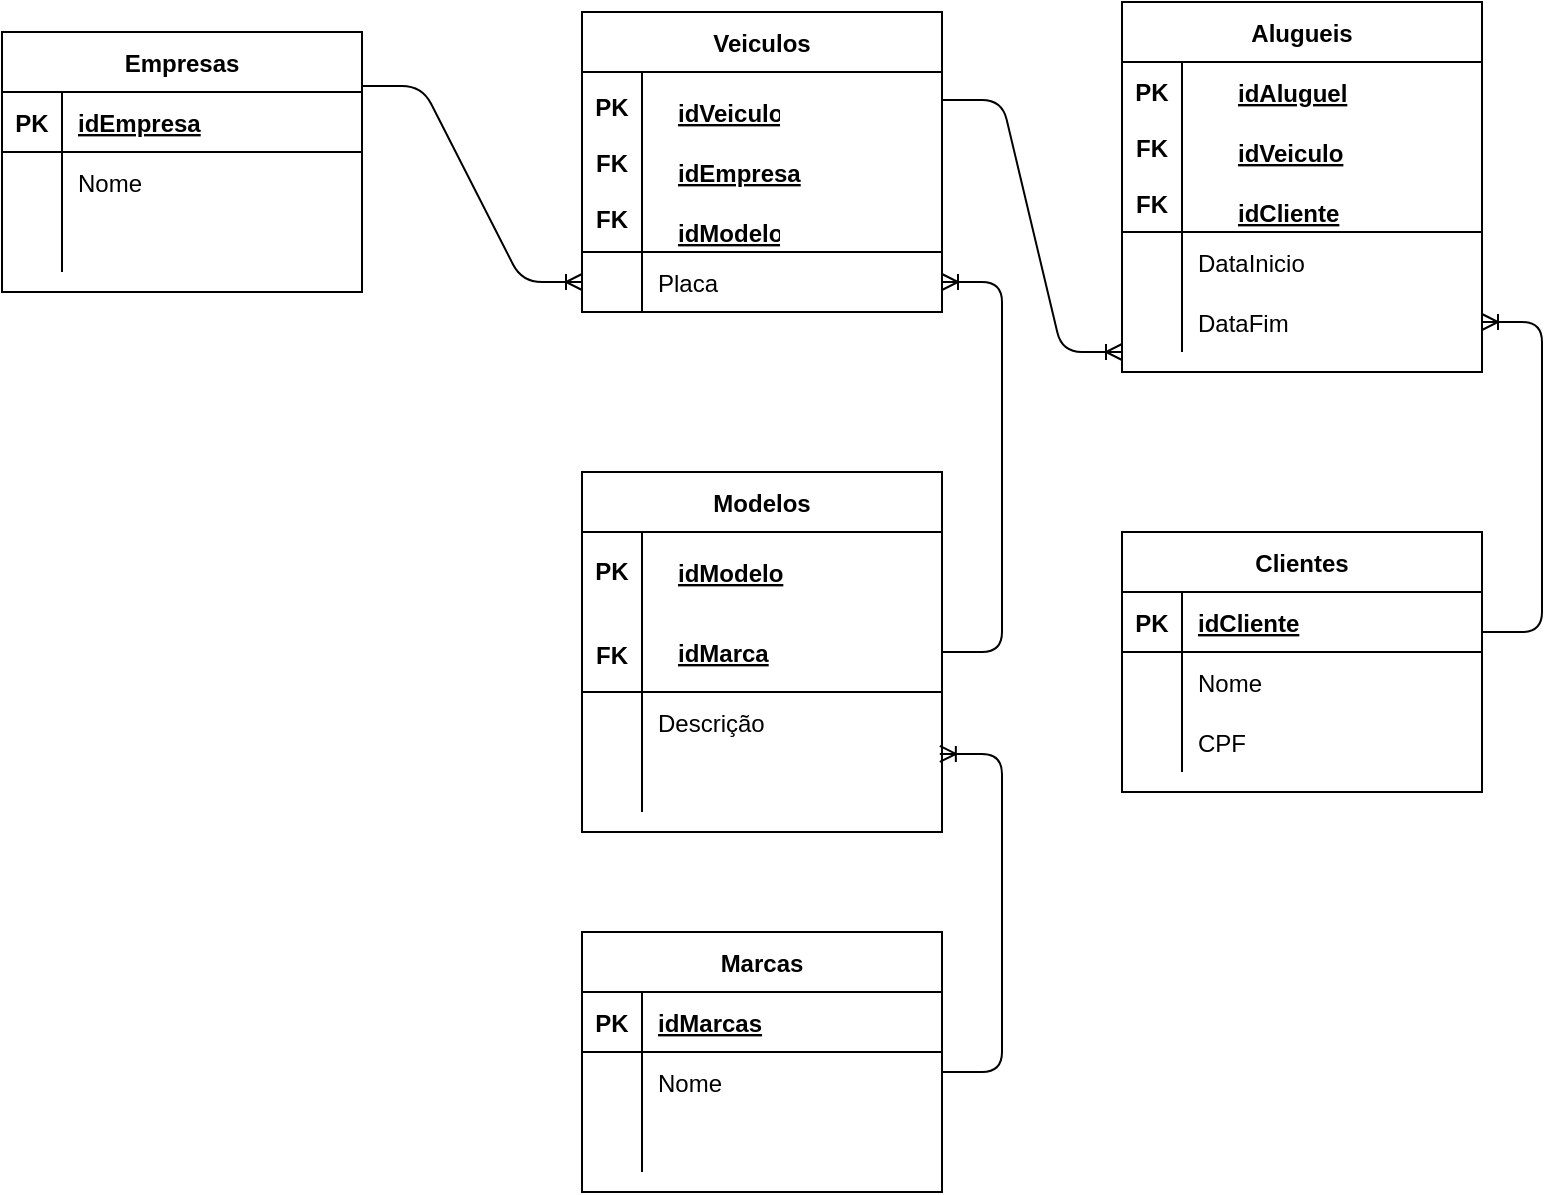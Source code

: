 <mxfile version="14.9.3" type="device"><diagram id="W6M-Yupb_MXH9gLz_sL1" name="1.2-exercicio-locadora_conceitual.drawaio"><mxGraphModel dx="942" dy="582" grid="1" gridSize="10" guides="1" tooltips="1" connect="1" arrows="1" fold="1" page="1" pageScale="1" pageWidth="827" pageHeight="1169" math="0" shadow="0"><root><mxCell id="0"/><mxCell id="1" parent="0"/><mxCell id="Q1Cda0uU-NSWN8Ff1p2P-1" value="Empresas" style="shape=table;startSize=30;container=1;collapsible=1;childLayout=tableLayout;fixedRows=1;rowLines=0;fontStyle=1;align=center;resizeLast=1;" vertex="1" parent="1"><mxGeometry x="50" y="90" width="180" height="130" as="geometry"/></mxCell><mxCell id="Q1Cda0uU-NSWN8Ff1p2P-2" value="" style="shape=partialRectangle;collapsible=0;dropTarget=0;pointerEvents=0;fillColor=none;top=0;left=0;bottom=1;right=0;points=[[0,0.5],[1,0.5]];portConstraint=eastwest;" vertex="1" parent="Q1Cda0uU-NSWN8Ff1p2P-1"><mxGeometry y="30" width="180" height="30" as="geometry"/></mxCell><mxCell id="Q1Cda0uU-NSWN8Ff1p2P-3" value="PK" style="shape=partialRectangle;connectable=0;fillColor=none;top=0;left=0;bottom=0;right=0;fontStyle=1;overflow=hidden;" vertex="1" parent="Q1Cda0uU-NSWN8Ff1p2P-2"><mxGeometry width="30" height="30" as="geometry"/></mxCell><mxCell id="Q1Cda0uU-NSWN8Ff1p2P-4" value="idEmpresa" style="shape=partialRectangle;connectable=0;fillColor=none;top=0;left=0;bottom=0;right=0;align=left;spacingLeft=6;fontStyle=5;overflow=hidden;" vertex="1" parent="Q1Cda0uU-NSWN8Ff1p2P-2"><mxGeometry x="30" width="150" height="30" as="geometry"/></mxCell><mxCell id="Q1Cda0uU-NSWN8Ff1p2P-5" value="" style="shape=partialRectangle;collapsible=0;dropTarget=0;pointerEvents=0;fillColor=none;top=0;left=0;bottom=0;right=0;points=[[0,0.5],[1,0.5]];portConstraint=eastwest;" vertex="1" parent="Q1Cda0uU-NSWN8Ff1p2P-1"><mxGeometry y="60" width="180" height="30" as="geometry"/></mxCell><mxCell id="Q1Cda0uU-NSWN8Ff1p2P-6" value="" style="shape=partialRectangle;connectable=0;fillColor=none;top=0;left=0;bottom=0;right=0;editable=1;overflow=hidden;" vertex="1" parent="Q1Cda0uU-NSWN8Ff1p2P-5"><mxGeometry width="30" height="30" as="geometry"/></mxCell><mxCell id="Q1Cda0uU-NSWN8Ff1p2P-7" value="Nome" style="shape=partialRectangle;connectable=0;fillColor=none;top=0;left=0;bottom=0;right=0;align=left;spacingLeft=6;overflow=hidden;" vertex="1" parent="Q1Cda0uU-NSWN8Ff1p2P-5"><mxGeometry x="30" width="150" height="30" as="geometry"/></mxCell><mxCell id="Q1Cda0uU-NSWN8Ff1p2P-8" value="" style="shape=partialRectangle;collapsible=0;dropTarget=0;pointerEvents=0;fillColor=none;top=0;left=0;bottom=0;right=0;points=[[0,0.5],[1,0.5]];portConstraint=eastwest;" vertex="1" parent="Q1Cda0uU-NSWN8Ff1p2P-1"><mxGeometry y="90" width="180" height="30" as="geometry"/></mxCell><mxCell id="Q1Cda0uU-NSWN8Ff1p2P-9" value="" style="shape=partialRectangle;connectable=0;fillColor=none;top=0;left=0;bottom=0;right=0;editable=1;overflow=hidden;" vertex="1" parent="Q1Cda0uU-NSWN8Ff1p2P-8"><mxGeometry width="30" height="30" as="geometry"/></mxCell><mxCell id="Q1Cda0uU-NSWN8Ff1p2P-10" value="" style="shape=partialRectangle;connectable=0;fillColor=none;top=0;left=0;bottom=0;right=0;align=left;spacingLeft=6;overflow=hidden;" vertex="1" parent="Q1Cda0uU-NSWN8Ff1p2P-8"><mxGeometry x="30" width="150" height="30" as="geometry"/></mxCell><mxCell id="Q1Cda0uU-NSWN8Ff1p2P-14" value="Veiculos" style="shape=table;startSize=30;container=1;collapsible=1;childLayout=tableLayout;fixedRows=1;rowLines=0;fontStyle=1;align=center;resizeLast=1;" vertex="1" parent="1"><mxGeometry x="340" y="80" width="180" height="150" as="geometry"/></mxCell><mxCell id="Q1Cda0uU-NSWN8Ff1p2P-15" value="" style="shape=partialRectangle;collapsible=0;dropTarget=0;pointerEvents=0;fillColor=none;top=0;left=0;bottom=1;right=0;points=[[0,0.5],[1,0.5]];portConstraint=eastwest;" vertex="1" parent="Q1Cda0uU-NSWN8Ff1p2P-14"><mxGeometry y="30" width="180" height="90" as="geometry"/></mxCell><mxCell id="Q1Cda0uU-NSWN8Ff1p2P-16" value="PK&#10;&#10;FK&#10;&#10;FK" style="shape=partialRectangle;connectable=0;fillColor=none;top=0;left=0;bottom=0;right=0;fontStyle=1;overflow=hidden;" vertex="1" parent="Q1Cda0uU-NSWN8Ff1p2P-15"><mxGeometry width="30" height="90" as="geometry"/></mxCell><mxCell id="Q1Cda0uU-NSWN8Ff1p2P-17" value="" style="shape=partialRectangle;connectable=0;fillColor=none;top=0;left=0;bottom=0;right=0;align=left;spacingLeft=6;fontStyle=5;overflow=hidden;" vertex="1" parent="Q1Cda0uU-NSWN8Ff1p2P-15"><mxGeometry x="30" width="150" height="90" as="geometry"/></mxCell><mxCell id="Q1Cda0uU-NSWN8Ff1p2P-18" value="" style="shape=partialRectangle;collapsible=0;dropTarget=0;pointerEvents=0;fillColor=none;top=0;left=0;bottom=0;right=0;points=[[0,0.5],[1,0.5]];portConstraint=eastwest;" vertex="1" parent="Q1Cda0uU-NSWN8Ff1p2P-14"><mxGeometry y="120" width="180" height="30" as="geometry"/></mxCell><mxCell id="Q1Cda0uU-NSWN8Ff1p2P-19" value="" style="shape=partialRectangle;connectable=0;fillColor=none;top=0;left=0;bottom=0;right=0;editable=1;overflow=hidden;" vertex="1" parent="Q1Cda0uU-NSWN8Ff1p2P-18"><mxGeometry width="30" height="30" as="geometry"/></mxCell><mxCell id="Q1Cda0uU-NSWN8Ff1p2P-20" value="Placa" style="shape=partialRectangle;connectable=0;fillColor=none;top=0;left=0;bottom=0;right=0;align=left;spacingLeft=6;overflow=hidden;" vertex="1" parent="Q1Cda0uU-NSWN8Ff1p2P-18"><mxGeometry x="30" width="150" height="30" as="geometry"/></mxCell><mxCell id="Q1Cda0uU-NSWN8Ff1p2P-27" value="idVeiculo" style="shape=partialRectangle;connectable=0;fillColor=none;top=0;left=0;bottom=0;right=0;align=left;spacingLeft=6;fontStyle=5;overflow=hidden;" vertex="1" parent="1"><mxGeometry x="380" y="120" width="60" height="20" as="geometry"/></mxCell><mxCell id="Q1Cda0uU-NSWN8Ff1p2P-28" value="idEmpresa" style="shape=partialRectangle;connectable=0;fillColor=none;top=0;left=0;bottom=0;right=0;align=left;spacingLeft=6;fontStyle=5;overflow=hidden;" vertex="1" parent="1"><mxGeometry x="380" y="150" width="80" height="20" as="geometry"/></mxCell><mxCell id="Q1Cda0uU-NSWN8Ff1p2P-29" value="idModelo" style="shape=partialRectangle;connectable=0;fillColor=none;top=0;left=0;bottom=0;right=0;align=left;spacingLeft=6;fontStyle=5;overflow=hidden;" vertex="1" parent="1"><mxGeometry x="380" y="180" width="60" height="20" as="geometry"/></mxCell><mxCell id="Q1Cda0uU-NSWN8Ff1p2P-33" value="Alugueis" style="shape=table;startSize=30;container=1;collapsible=1;childLayout=tableLayout;fixedRows=1;rowLines=0;fontStyle=1;align=center;resizeLast=1;" vertex="1" parent="1"><mxGeometry x="610" y="75" width="180" height="185" as="geometry"/></mxCell><mxCell id="Q1Cda0uU-NSWN8Ff1p2P-34" value="" style="shape=partialRectangle;collapsible=0;dropTarget=0;pointerEvents=0;fillColor=none;top=0;left=0;bottom=1;right=0;points=[[0,0.5],[1,0.5]];portConstraint=eastwest;" vertex="1" parent="Q1Cda0uU-NSWN8Ff1p2P-33"><mxGeometry y="30" width="180" height="85" as="geometry"/></mxCell><mxCell id="Q1Cda0uU-NSWN8Ff1p2P-35" value="PK&#10;&#10;FK&#10;&#10;FK" style="shape=partialRectangle;connectable=0;fillColor=none;top=0;left=0;bottom=0;right=0;fontStyle=1;overflow=hidden;" vertex="1" parent="Q1Cda0uU-NSWN8Ff1p2P-34"><mxGeometry width="30" height="85" as="geometry"/></mxCell><mxCell id="Q1Cda0uU-NSWN8Ff1p2P-36" value="" style="shape=partialRectangle;connectable=0;fillColor=none;top=0;left=0;bottom=0;right=0;align=left;spacingLeft=6;fontStyle=5;overflow=hidden;" vertex="1" parent="Q1Cda0uU-NSWN8Ff1p2P-34"><mxGeometry x="30" width="150" height="85" as="geometry"/></mxCell><mxCell id="Q1Cda0uU-NSWN8Ff1p2P-37" value="" style="shape=partialRectangle;collapsible=0;dropTarget=0;pointerEvents=0;fillColor=none;top=0;left=0;bottom=0;right=0;points=[[0,0.5],[1,0.5]];portConstraint=eastwest;" vertex="1" parent="Q1Cda0uU-NSWN8Ff1p2P-33"><mxGeometry y="115" width="180" height="30" as="geometry"/></mxCell><mxCell id="Q1Cda0uU-NSWN8Ff1p2P-38" value="" style="shape=partialRectangle;connectable=0;fillColor=none;top=0;left=0;bottom=0;right=0;editable=1;overflow=hidden;" vertex="1" parent="Q1Cda0uU-NSWN8Ff1p2P-37"><mxGeometry width="30" height="30" as="geometry"/></mxCell><mxCell id="Q1Cda0uU-NSWN8Ff1p2P-39" value="DataInicio" style="shape=partialRectangle;connectable=0;fillColor=none;top=0;left=0;bottom=0;right=0;align=left;spacingLeft=6;overflow=hidden;" vertex="1" parent="Q1Cda0uU-NSWN8Ff1p2P-37"><mxGeometry x="30" width="150" height="30" as="geometry"/></mxCell><mxCell id="Q1Cda0uU-NSWN8Ff1p2P-40" value="" style="shape=partialRectangle;collapsible=0;dropTarget=0;pointerEvents=0;fillColor=none;top=0;left=0;bottom=0;right=0;points=[[0,0.5],[1,0.5]];portConstraint=eastwest;" vertex="1" parent="Q1Cda0uU-NSWN8Ff1p2P-33"><mxGeometry y="145" width="180" height="30" as="geometry"/></mxCell><mxCell id="Q1Cda0uU-NSWN8Ff1p2P-41" value="" style="shape=partialRectangle;connectable=0;fillColor=none;top=0;left=0;bottom=0;right=0;editable=1;overflow=hidden;" vertex="1" parent="Q1Cda0uU-NSWN8Ff1p2P-40"><mxGeometry width="30" height="30" as="geometry"/></mxCell><mxCell id="Q1Cda0uU-NSWN8Ff1p2P-42" value="DataFim" style="shape=partialRectangle;connectable=0;fillColor=none;top=0;left=0;bottom=0;right=0;align=left;spacingLeft=6;overflow=hidden;" vertex="1" parent="Q1Cda0uU-NSWN8Ff1p2P-40"><mxGeometry x="30" width="150" height="30" as="geometry"/></mxCell><mxCell id="Q1Cda0uU-NSWN8Ff1p2P-46" value="idAluguel" style="shape=partialRectangle;connectable=0;fillColor=none;top=0;left=0;bottom=0;right=0;align=left;spacingLeft=6;fontStyle=5;overflow=hidden;" vertex="1" parent="1"><mxGeometry x="660" y="110" width="80" height="20" as="geometry"/></mxCell><mxCell id="Q1Cda0uU-NSWN8Ff1p2P-47" value="idVeiculo" style="shape=partialRectangle;connectable=0;fillColor=none;top=0;left=0;bottom=0;right=0;align=left;spacingLeft=6;fontStyle=5;overflow=hidden;" vertex="1" parent="1"><mxGeometry x="660" y="140" width="80" height="20" as="geometry"/></mxCell><mxCell id="Q1Cda0uU-NSWN8Ff1p2P-48" value="idCliente" style="shape=partialRectangle;connectable=0;fillColor=none;top=0;left=0;bottom=0;right=0;align=left;spacingLeft=6;fontStyle=5;overflow=hidden;" vertex="1" parent="1"><mxGeometry x="660" y="170" width="80" height="20" as="geometry"/></mxCell><mxCell id="Q1Cda0uU-NSWN8Ff1p2P-49" value="Clientes" style="shape=table;startSize=30;container=1;collapsible=1;childLayout=tableLayout;fixedRows=1;rowLines=0;fontStyle=1;align=center;resizeLast=1;" vertex="1" parent="1"><mxGeometry x="610" y="340" width="180" height="130" as="geometry"/></mxCell><mxCell id="Q1Cda0uU-NSWN8Ff1p2P-50" value="" style="shape=partialRectangle;collapsible=0;dropTarget=0;pointerEvents=0;fillColor=none;top=0;left=0;bottom=1;right=0;points=[[0,0.5],[1,0.5]];portConstraint=eastwest;" vertex="1" parent="Q1Cda0uU-NSWN8Ff1p2P-49"><mxGeometry y="30" width="180" height="30" as="geometry"/></mxCell><mxCell id="Q1Cda0uU-NSWN8Ff1p2P-51" value="PK" style="shape=partialRectangle;connectable=0;fillColor=none;top=0;left=0;bottom=0;right=0;fontStyle=1;overflow=hidden;" vertex="1" parent="Q1Cda0uU-NSWN8Ff1p2P-50"><mxGeometry width="30" height="30" as="geometry"/></mxCell><mxCell id="Q1Cda0uU-NSWN8Ff1p2P-52" value="idCliente" style="shape=partialRectangle;connectable=0;fillColor=none;top=0;left=0;bottom=0;right=0;align=left;spacingLeft=6;fontStyle=5;overflow=hidden;" vertex="1" parent="Q1Cda0uU-NSWN8Ff1p2P-50"><mxGeometry x="30" width="150" height="30" as="geometry"/></mxCell><mxCell id="Q1Cda0uU-NSWN8Ff1p2P-53" value="" style="shape=partialRectangle;collapsible=0;dropTarget=0;pointerEvents=0;fillColor=none;top=0;left=0;bottom=0;right=0;points=[[0,0.5],[1,0.5]];portConstraint=eastwest;" vertex="1" parent="Q1Cda0uU-NSWN8Ff1p2P-49"><mxGeometry y="60" width="180" height="30" as="geometry"/></mxCell><mxCell id="Q1Cda0uU-NSWN8Ff1p2P-54" value="" style="shape=partialRectangle;connectable=0;fillColor=none;top=0;left=0;bottom=0;right=0;editable=1;overflow=hidden;" vertex="1" parent="Q1Cda0uU-NSWN8Ff1p2P-53"><mxGeometry width="30" height="30" as="geometry"/></mxCell><mxCell id="Q1Cda0uU-NSWN8Ff1p2P-55" value="Nome" style="shape=partialRectangle;connectable=0;fillColor=none;top=0;left=0;bottom=0;right=0;align=left;spacingLeft=6;overflow=hidden;" vertex="1" parent="Q1Cda0uU-NSWN8Ff1p2P-53"><mxGeometry x="30" width="150" height="30" as="geometry"/></mxCell><mxCell id="Q1Cda0uU-NSWN8Ff1p2P-56" value="" style="shape=partialRectangle;collapsible=0;dropTarget=0;pointerEvents=0;fillColor=none;top=0;left=0;bottom=0;right=0;points=[[0,0.5],[1,0.5]];portConstraint=eastwest;" vertex="1" parent="Q1Cda0uU-NSWN8Ff1p2P-49"><mxGeometry y="90" width="180" height="30" as="geometry"/></mxCell><mxCell id="Q1Cda0uU-NSWN8Ff1p2P-57" value="" style="shape=partialRectangle;connectable=0;fillColor=none;top=0;left=0;bottom=0;right=0;editable=1;overflow=hidden;" vertex="1" parent="Q1Cda0uU-NSWN8Ff1p2P-56"><mxGeometry width="30" height="30" as="geometry"/></mxCell><mxCell id="Q1Cda0uU-NSWN8Ff1p2P-58" value="" style="shape=partialRectangle;connectable=0;fillColor=none;top=0;left=0;bottom=0;right=0;align=left;spacingLeft=6;overflow=hidden;" vertex="1" parent="Q1Cda0uU-NSWN8Ff1p2P-56"><mxGeometry x="30" width="150" height="30" as="geometry"/></mxCell><mxCell id="Q1Cda0uU-NSWN8Ff1p2P-59" value="CPF" style="shape=partialRectangle;connectable=0;fillColor=none;top=0;left=0;bottom=0;right=0;align=left;spacingLeft=6;overflow=hidden;" vertex="1" parent="1"><mxGeometry x="640" y="430" width="150" height="30" as="geometry"/></mxCell><mxCell id="Q1Cda0uU-NSWN8Ff1p2P-60" value="Modelos" style="shape=table;startSize=30;container=1;collapsible=1;childLayout=tableLayout;fixedRows=1;rowLines=0;fontStyle=1;align=center;resizeLast=1;" vertex="1" parent="1"><mxGeometry x="340" y="310" width="180" height="180" as="geometry"/></mxCell><mxCell id="Q1Cda0uU-NSWN8Ff1p2P-61" value="" style="shape=partialRectangle;collapsible=0;dropTarget=0;pointerEvents=0;fillColor=none;top=0;left=0;bottom=1;right=0;points=[[0,0.5],[1,0.5]];portConstraint=eastwest;" vertex="1" parent="Q1Cda0uU-NSWN8Ff1p2P-60"><mxGeometry y="30" width="180" height="80" as="geometry"/></mxCell><mxCell id="Q1Cda0uU-NSWN8Ff1p2P-62" value="PK&#10;&#10;&#10;FK" style="shape=partialRectangle;connectable=0;fillColor=none;top=0;left=0;bottom=0;right=0;fontStyle=1;overflow=hidden;" vertex="1" parent="Q1Cda0uU-NSWN8Ff1p2P-61"><mxGeometry width="30" height="80" as="geometry"/></mxCell><mxCell id="Q1Cda0uU-NSWN8Ff1p2P-63" value="" style="shape=partialRectangle;connectable=0;fillColor=none;top=0;left=0;bottom=0;right=0;align=left;spacingLeft=6;fontStyle=5;overflow=hidden;" vertex="1" parent="Q1Cda0uU-NSWN8Ff1p2P-61"><mxGeometry x="30" width="150" height="80" as="geometry"/></mxCell><mxCell id="Q1Cda0uU-NSWN8Ff1p2P-64" value="" style="shape=partialRectangle;collapsible=0;dropTarget=0;pointerEvents=0;fillColor=none;top=0;left=0;bottom=0;right=0;points=[[0,0.5],[1,0.5]];portConstraint=eastwest;" vertex="1" parent="Q1Cda0uU-NSWN8Ff1p2P-60"><mxGeometry y="110" width="180" height="30" as="geometry"/></mxCell><mxCell id="Q1Cda0uU-NSWN8Ff1p2P-65" value="" style="shape=partialRectangle;connectable=0;fillColor=none;top=0;left=0;bottom=0;right=0;editable=1;overflow=hidden;" vertex="1" parent="Q1Cda0uU-NSWN8Ff1p2P-64"><mxGeometry width="30" height="30" as="geometry"/></mxCell><mxCell id="Q1Cda0uU-NSWN8Ff1p2P-66" value="Descrição" style="shape=partialRectangle;connectable=0;fillColor=none;top=0;left=0;bottom=0;right=0;align=left;spacingLeft=6;overflow=hidden;" vertex="1" parent="Q1Cda0uU-NSWN8Ff1p2P-64"><mxGeometry x="30" width="150" height="30" as="geometry"/></mxCell><mxCell id="Q1Cda0uU-NSWN8Ff1p2P-67" value="" style="shape=partialRectangle;collapsible=0;dropTarget=0;pointerEvents=0;fillColor=none;top=0;left=0;bottom=0;right=0;points=[[0,0.5],[1,0.5]];portConstraint=eastwest;" vertex="1" parent="Q1Cda0uU-NSWN8Ff1p2P-60"><mxGeometry y="140" width="180" height="30" as="geometry"/></mxCell><mxCell id="Q1Cda0uU-NSWN8Ff1p2P-68" value="" style="shape=partialRectangle;connectable=0;fillColor=none;top=0;left=0;bottom=0;right=0;editable=1;overflow=hidden;" vertex="1" parent="Q1Cda0uU-NSWN8Ff1p2P-67"><mxGeometry width="30" height="30" as="geometry"/></mxCell><mxCell id="Q1Cda0uU-NSWN8Ff1p2P-69" value="" style="shape=partialRectangle;connectable=0;fillColor=none;top=0;left=0;bottom=0;right=0;align=left;spacingLeft=6;overflow=hidden;" vertex="1" parent="Q1Cda0uU-NSWN8Ff1p2P-67"><mxGeometry x="30" width="150" height="30" as="geometry"/></mxCell><mxCell id="Q1Cda0uU-NSWN8Ff1p2P-70" value="idModelo" style="shape=partialRectangle;connectable=0;fillColor=none;top=0;left=0;bottom=0;right=0;align=left;spacingLeft=6;fontStyle=5;overflow=hidden;" vertex="1" parent="1"><mxGeometry x="380" y="350" width="80" height="20" as="geometry"/></mxCell><mxCell id="Q1Cda0uU-NSWN8Ff1p2P-71" value="idMarca" style="shape=partialRectangle;connectable=0;fillColor=none;top=0;left=0;bottom=0;right=0;align=left;spacingLeft=6;fontStyle=5;overflow=hidden;" vertex="1" parent="1"><mxGeometry x="380" y="390" width="80" height="20" as="geometry"/></mxCell><mxCell id="Q1Cda0uU-NSWN8Ff1p2P-72" value="Marcas" style="shape=table;startSize=30;container=1;collapsible=1;childLayout=tableLayout;fixedRows=1;rowLines=0;fontStyle=1;align=center;resizeLast=1;" vertex="1" parent="1"><mxGeometry x="340" y="540" width="180" height="130" as="geometry"/></mxCell><mxCell id="Q1Cda0uU-NSWN8Ff1p2P-73" value="" style="shape=partialRectangle;collapsible=0;dropTarget=0;pointerEvents=0;fillColor=none;top=0;left=0;bottom=1;right=0;points=[[0,0.5],[1,0.5]];portConstraint=eastwest;" vertex="1" parent="Q1Cda0uU-NSWN8Ff1p2P-72"><mxGeometry y="30" width="180" height="30" as="geometry"/></mxCell><mxCell id="Q1Cda0uU-NSWN8Ff1p2P-74" value="PK" style="shape=partialRectangle;connectable=0;fillColor=none;top=0;left=0;bottom=0;right=0;fontStyle=1;overflow=hidden;" vertex="1" parent="Q1Cda0uU-NSWN8Ff1p2P-73"><mxGeometry width="30" height="30" as="geometry"/></mxCell><mxCell id="Q1Cda0uU-NSWN8Ff1p2P-75" value="idMarcas" style="shape=partialRectangle;connectable=0;fillColor=none;top=0;left=0;bottom=0;right=0;align=left;spacingLeft=6;fontStyle=5;overflow=hidden;" vertex="1" parent="Q1Cda0uU-NSWN8Ff1p2P-73"><mxGeometry x="30" width="150" height="30" as="geometry"/></mxCell><mxCell id="Q1Cda0uU-NSWN8Ff1p2P-76" value="" style="shape=partialRectangle;collapsible=0;dropTarget=0;pointerEvents=0;fillColor=none;top=0;left=0;bottom=0;right=0;points=[[0,0.5],[1,0.5]];portConstraint=eastwest;" vertex="1" parent="Q1Cda0uU-NSWN8Ff1p2P-72"><mxGeometry y="60" width="180" height="30" as="geometry"/></mxCell><mxCell id="Q1Cda0uU-NSWN8Ff1p2P-77" value="" style="shape=partialRectangle;connectable=0;fillColor=none;top=0;left=0;bottom=0;right=0;editable=1;overflow=hidden;" vertex="1" parent="Q1Cda0uU-NSWN8Ff1p2P-76"><mxGeometry width="30" height="30" as="geometry"/></mxCell><mxCell id="Q1Cda0uU-NSWN8Ff1p2P-78" value="Nome" style="shape=partialRectangle;connectable=0;fillColor=none;top=0;left=0;bottom=0;right=0;align=left;spacingLeft=6;overflow=hidden;" vertex="1" parent="Q1Cda0uU-NSWN8Ff1p2P-76"><mxGeometry x="30" width="150" height="30" as="geometry"/></mxCell><mxCell id="Q1Cda0uU-NSWN8Ff1p2P-79" value="" style="shape=partialRectangle;collapsible=0;dropTarget=0;pointerEvents=0;fillColor=none;top=0;left=0;bottom=0;right=0;points=[[0,0.5],[1,0.5]];portConstraint=eastwest;" vertex="1" parent="Q1Cda0uU-NSWN8Ff1p2P-72"><mxGeometry y="90" width="180" height="30" as="geometry"/></mxCell><mxCell id="Q1Cda0uU-NSWN8Ff1p2P-80" value="" style="shape=partialRectangle;connectable=0;fillColor=none;top=0;left=0;bottom=0;right=0;editable=1;overflow=hidden;" vertex="1" parent="Q1Cda0uU-NSWN8Ff1p2P-79"><mxGeometry width="30" height="30" as="geometry"/></mxCell><mxCell id="Q1Cda0uU-NSWN8Ff1p2P-81" value="" style="shape=partialRectangle;connectable=0;fillColor=none;top=0;left=0;bottom=0;right=0;align=left;spacingLeft=6;overflow=hidden;" vertex="1" parent="Q1Cda0uU-NSWN8Ff1p2P-79"><mxGeometry x="30" width="150" height="30" as="geometry"/></mxCell><mxCell id="Q1Cda0uU-NSWN8Ff1p2P-84" value="" style="edgeStyle=entityRelationEdgeStyle;fontSize=12;html=1;endArrow=ERoneToMany;entryX=0;entryY=0.5;entryDx=0;entryDy=0;" edge="1" parent="1" target="Q1Cda0uU-NSWN8Ff1p2P-18"><mxGeometry width="100" height="100" relative="1" as="geometry"><mxPoint x="230" y="117" as="sourcePoint"/><mxPoint x="330" y="210" as="targetPoint"/></mxGeometry></mxCell><mxCell id="Q1Cda0uU-NSWN8Ff1p2P-85" value="" style="edgeStyle=entityRelationEdgeStyle;fontSize=12;html=1;endArrow=ERoneToMany;entryX=0;entryY=1;entryDx=0;entryDy=0;entryPerimeter=0;" edge="1" parent="1" target="Q1Cda0uU-NSWN8Ff1p2P-40"><mxGeometry width="100" height="100" relative="1" as="geometry"><mxPoint x="520" y="124" as="sourcePoint"/><mxPoint x="620" y="120" as="targetPoint"/></mxGeometry></mxCell><mxCell id="Q1Cda0uU-NSWN8Ff1p2P-86" value="" style="edgeStyle=entityRelationEdgeStyle;fontSize=12;html=1;endArrow=ERoneToMany;entryX=1;entryY=0.5;entryDx=0;entryDy=0;" edge="1" parent="1" target="Q1Cda0uU-NSWN8Ff1p2P-18"><mxGeometry width="100" height="100" relative="1" as="geometry"><mxPoint x="520" y="400" as="sourcePoint"/><mxPoint x="620" y="300" as="targetPoint"/></mxGeometry></mxCell><mxCell id="Q1Cda0uU-NSWN8Ff1p2P-88" value="" style="edgeStyle=entityRelationEdgeStyle;fontSize=12;html=1;endArrow=ERoneToMany;entryX=0.994;entryY=0.033;entryDx=0;entryDy=0;entryPerimeter=0;" edge="1" parent="1" target="Q1Cda0uU-NSWN8Ff1p2P-67"><mxGeometry width="100" height="100" relative="1" as="geometry"><mxPoint x="520" y="610" as="sourcePoint"/><mxPoint x="620" y="510" as="targetPoint"/></mxGeometry></mxCell><mxCell id="Q1Cda0uU-NSWN8Ff1p2P-89" value="" style="edgeStyle=entityRelationEdgeStyle;fontSize=12;html=1;endArrow=ERoneToMany;" edge="1" parent="1" target="Q1Cda0uU-NSWN8Ff1p2P-40"><mxGeometry width="100" height="100" relative="1" as="geometry"><mxPoint x="790" y="390" as="sourcePoint"/><mxPoint x="890" y="290" as="targetPoint"/></mxGeometry></mxCell></root></mxGraphModel></diagram></mxfile>